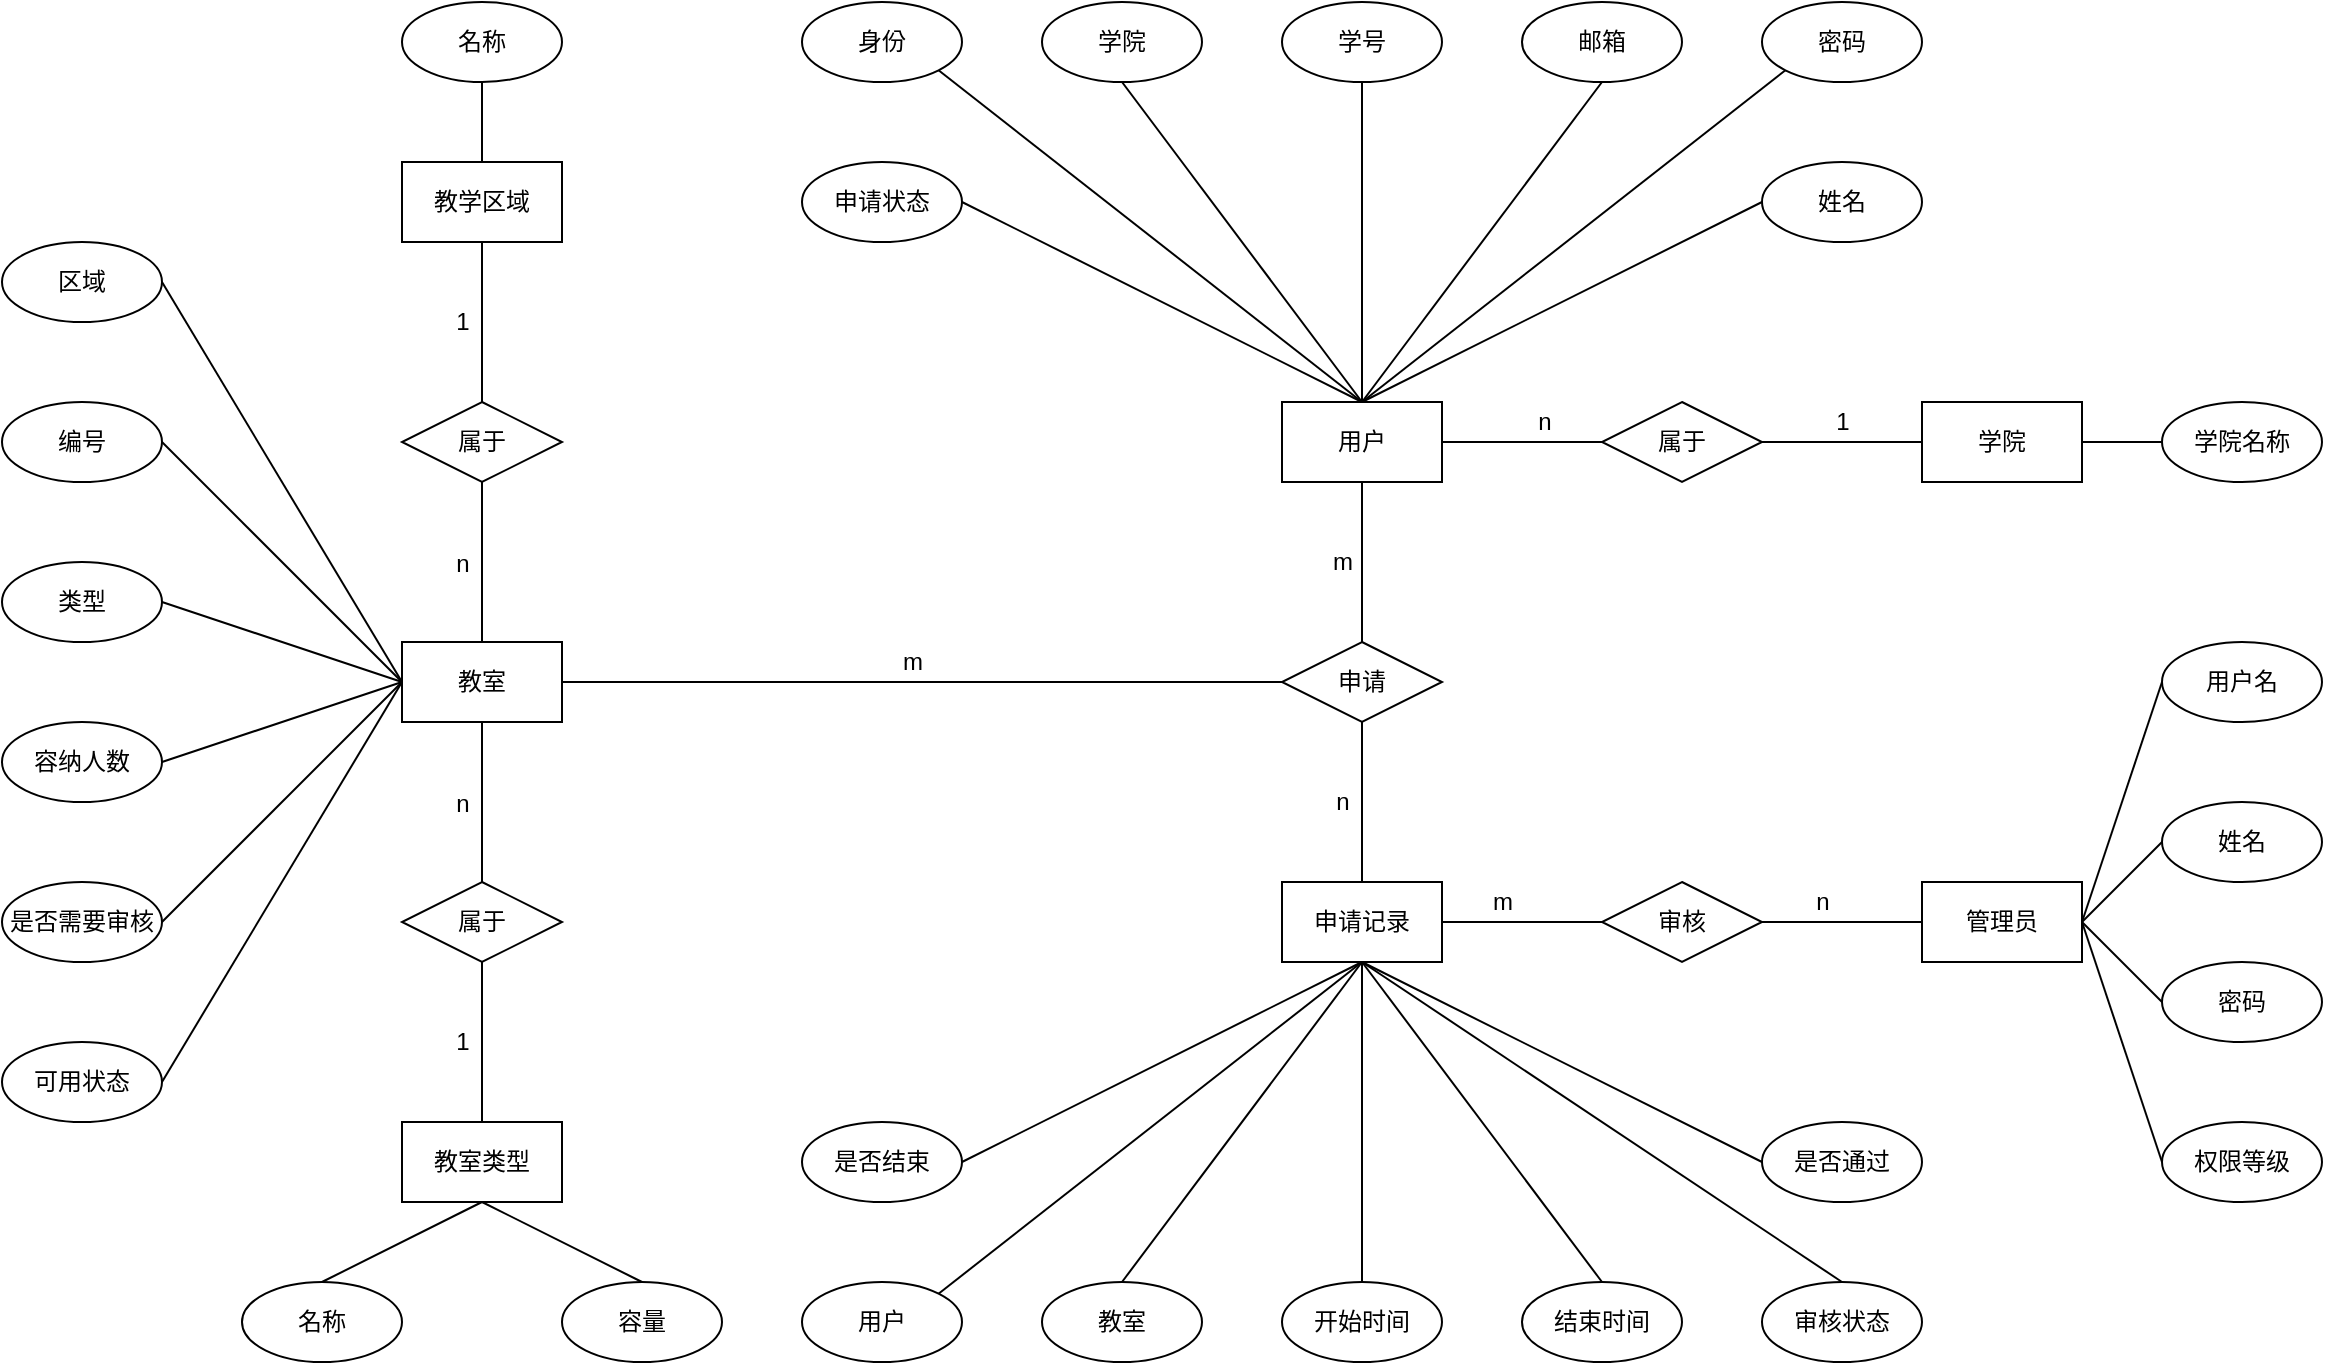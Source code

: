 <mxfile>
    <diagram id="xmIT8KfN0BGA0tuYgvDT" name="Page-1">
        <mxGraphModel dx="967" dy="720" grid="1" gridSize="10" guides="1" tooltips="1" connect="1" arrows="1" fold="1" page="1" pageScale="1" pageWidth="1240" pageHeight="760" math="0" shadow="0">
            <root>
                <mxCell id="0"/>
                <mxCell id="1" parent="0"/>
                <mxCell id="2" value="教室" style="rounded=0;whiteSpace=wrap;html=1;fontStyle=0;fontSize=12;movable=0;resizable=0;rotatable=0;deletable=0;editable=0;connectable=0;" parent="1" vertex="1">
                    <mxGeometry x="240" y="360" width="80" height="40" as="geometry"/>
                </mxCell>
                <mxCell id="3" value="用户" style="rounded=0;whiteSpace=wrap;html=1;fontStyle=0;fontSize=12;movable=0;resizable=0;rotatable=0;deletable=0;editable=0;connectable=0;" parent="1" vertex="1">
                    <mxGeometry x="680" y="240" width="80" height="40" as="geometry"/>
                </mxCell>
                <mxCell id="5" value="申请记录" style="rounded=0;whiteSpace=wrap;html=1;fontStyle=0;fontSize=12;movable=0;resizable=0;rotatable=0;deletable=0;editable=0;connectable=0;" parent="1" vertex="1">
                    <mxGeometry x="680" y="480" width="80" height="40" as="geometry"/>
                </mxCell>
                <mxCell id="6" value="教学区域" style="rounded=0;whiteSpace=wrap;html=1;fontStyle=0;fontSize=12;movable=0;resizable=0;rotatable=0;deletable=0;editable=0;connectable=0;" parent="1" vertex="1">
                    <mxGeometry x="240" y="120" width="80" height="40" as="geometry"/>
                </mxCell>
                <mxCell id="7" value="教室类型" style="rounded=0;whiteSpace=wrap;html=1;fontStyle=0;fontSize=12;movable=0;resizable=0;rotatable=0;deletable=0;editable=0;connectable=0;" parent="1" vertex="1">
                    <mxGeometry x="240" y="600" width="80" height="40" as="geometry"/>
                </mxCell>
                <mxCell id="8" value="学院" style="rounded=0;whiteSpace=wrap;html=1;fontStyle=0;fontSize=12;movable=0;resizable=0;rotatable=0;deletable=0;editable=0;connectable=0;" parent="1" vertex="1">
                    <mxGeometry x="1000" y="240" width="80" height="40" as="geometry"/>
                </mxCell>
                <mxCell id="9" value="学号" style="ellipse;whiteSpace=wrap;html=1;fontStyle=0;fontSize=12;movable=0;resizable=0;rotatable=0;deletable=0;editable=0;connectable=0;" parent="1" vertex="1">
                    <mxGeometry x="680" y="40" width="80" height="40" as="geometry"/>
                </mxCell>
                <mxCell id="11" value="邮箱" style="ellipse;whiteSpace=wrap;html=1;fontStyle=0;fontSize=12;movable=0;resizable=0;rotatable=0;deletable=0;editable=0;connectable=0;" parent="1" vertex="1">
                    <mxGeometry x="800" y="40" width="80" height="40" as="geometry"/>
                </mxCell>
                <mxCell id="12" value="密码" style="ellipse;whiteSpace=wrap;html=1;fontStyle=0;fontSize=12;movable=0;resizable=0;rotatable=0;deletable=0;editable=0;connectable=0;" parent="1" vertex="1">
                    <mxGeometry x="920" y="40" width="80" height="40" as="geometry"/>
                </mxCell>
                <mxCell id="13" value="姓名" style="ellipse;whiteSpace=wrap;html=1;fontStyle=0;fontSize=12;movable=0;resizable=0;rotatable=0;deletable=0;editable=0;connectable=0;" parent="1" vertex="1">
                    <mxGeometry x="920" y="120" width="80" height="40" as="geometry"/>
                </mxCell>
                <mxCell id="14" value="学院" style="ellipse;whiteSpace=wrap;html=1;fontStyle=0;fontSize=12;movable=0;resizable=0;rotatable=0;deletable=0;editable=0;connectable=0;" parent="1" vertex="1">
                    <mxGeometry x="560" y="40" width="80" height="40" as="geometry"/>
                </mxCell>
                <mxCell id="15" value="身份" style="ellipse;whiteSpace=wrap;html=1;fontStyle=0;fontSize=12;movable=0;resizable=0;rotatable=0;deletable=0;editable=0;connectable=0;" parent="1" vertex="1">
                    <mxGeometry x="440" y="40" width="80" height="40" as="geometry"/>
                </mxCell>
                <mxCell id="16" value="申请状态" style="ellipse;whiteSpace=wrap;html=1;fontStyle=0;fontSize=12;movable=0;resizable=0;rotatable=0;deletable=0;editable=0;connectable=0;" parent="1" vertex="1">
                    <mxGeometry x="440" y="120" width="80" height="40" as="geometry"/>
                </mxCell>
                <mxCell id="17" value="" style="endArrow=none;html=1;entryX=0.5;entryY=0;entryDx=0;entryDy=0;exitX=1;exitY=1;exitDx=0;exitDy=0;fontStyle=0;fontSize=12;movable=0;resizable=0;rotatable=0;deletable=0;editable=0;connectable=0;" parent="1" source="15" target="3" edge="1">
                    <mxGeometry width="50" height="50" relative="1" as="geometry">
                        <mxPoint x="590" y="350" as="sourcePoint"/>
                        <mxPoint x="640" y="300" as="targetPoint"/>
                    </mxGeometry>
                </mxCell>
                <mxCell id="18" value="" style="endArrow=none;html=1;entryX=0.5;entryY=0;entryDx=0;entryDy=0;exitX=0.5;exitY=1;exitDx=0;exitDy=0;fontStyle=0;fontSize=12;movable=0;resizable=0;rotatable=0;deletable=0;editable=0;connectable=0;" parent="1" source="14" target="3" edge="1">
                    <mxGeometry width="50" height="50" relative="1" as="geometry">
                        <mxPoint x="518.284" y="124.142" as="sourcePoint"/>
                        <mxPoint x="730" y="170" as="targetPoint"/>
                    </mxGeometry>
                </mxCell>
                <mxCell id="19" value="" style="endArrow=none;html=1;exitX=0.5;exitY=1;exitDx=0;exitDy=0;entryX=0.5;entryY=0;entryDx=0;entryDy=0;fontStyle=0;fontSize=12;movable=0;resizable=0;rotatable=0;deletable=0;editable=0;connectable=0;" parent="1" source="9" target="3" edge="1">
                    <mxGeometry width="50" height="50" relative="1" as="geometry">
                        <mxPoint x="610" y="130" as="sourcePoint"/>
                        <mxPoint x="790" y="220" as="targetPoint"/>
                    </mxGeometry>
                </mxCell>
                <mxCell id="20" value="" style="endArrow=none;html=1;exitX=0.5;exitY=1;exitDx=0;exitDy=0;entryX=0.5;entryY=0;entryDx=0;entryDy=0;fontStyle=0;fontSize=12;movable=0;resizable=0;rotatable=0;deletable=0;editable=0;connectable=0;" parent="1" source="11" target="3" edge="1">
                    <mxGeometry width="50" height="50" relative="1" as="geometry">
                        <mxPoint x="730" y="130" as="sourcePoint"/>
                        <mxPoint x="730" y="170" as="targetPoint"/>
                    </mxGeometry>
                </mxCell>
                <mxCell id="21" value="" style="endArrow=none;html=1;exitX=0;exitY=1;exitDx=0;exitDy=0;entryX=0.5;entryY=0;entryDx=0;entryDy=0;fontStyle=0;fontSize=12;movable=0;resizable=0;rotatable=0;deletable=0;editable=0;connectable=0;" parent="1" source="12" target="3" edge="1">
                    <mxGeometry width="50" height="50" relative="1" as="geometry">
                        <mxPoint x="850" y="130" as="sourcePoint"/>
                        <mxPoint x="720" y="160" as="targetPoint"/>
                    </mxGeometry>
                </mxCell>
                <mxCell id="22" value="" style="endArrow=none;html=1;exitX=0;exitY=0.5;exitDx=0;exitDy=0;entryX=0.5;entryY=0;entryDx=0;entryDy=0;fontStyle=0;fontSize=12;movable=0;resizable=0;rotatable=0;deletable=0;editable=0;connectable=0;" parent="1" source="13" target="3" edge="1">
                    <mxGeometry width="50" height="50" relative="1" as="geometry">
                        <mxPoint x="970" y="130" as="sourcePoint"/>
                        <mxPoint x="820" y="250" as="targetPoint"/>
                    </mxGeometry>
                </mxCell>
                <mxCell id="23" value="" style="endArrow=none;html=1;exitX=1;exitY=0.5;exitDx=0;exitDy=0;entryX=0.5;entryY=0;entryDx=0;entryDy=0;fontStyle=0;fontSize=12;movable=0;resizable=0;rotatable=0;deletable=0;editable=0;connectable=0;" parent="1" source="16" target="3" edge="1">
                    <mxGeometry width="50" height="50" relative="1" as="geometry">
                        <mxPoint x="930" y="190" as="sourcePoint"/>
                        <mxPoint x="760" y="260" as="targetPoint"/>
                    </mxGeometry>
                </mxCell>
                <mxCell id="25" value="学院名称" style="ellipse;whiteSpace=wrap;html=1;fontStyle=0;fontSize=12;movable=0;resizable=0;rotatable=0;deletable=0;editable=0;connectable=0;" parent="1" vertex="1">
                    <mxGeometry x="1120" y="240" width="80" height="40" as="geometry"/>
                </mxCell>
                <mxCell id="26" value="" style="endArrow=none;html=1;entryX=0;entryY=0.5;entryDx=0;entryDy=0;exitX=1;exitY=0.5;exitDx=0;exitDy=0;fontStyle=0;fontSize=12;movable=0;resizable=0;rotatable=0;deletable=0;editable=0;connectable=0;" parent="1" source="8" target="25" edge="1">
                    <mxGeometry width="50" height="50" relative="1" as="geometry">
                        <mxPoint x="980" y="390" as="sourcePoint"/>
                        <mxPoint x="1030" y="340" as="targetPoint"/>
                    </mxGeometry>
                </mxCell>
                <mxCell id="27" value="属于" style="rhombus;whiteSpace=wrap;html=1;fontStyle=0;fontSize=12;movable=0;resizable=0;rotatable=0;deletable=0;editable=0;connectable=0;" parent="1" vertex="1">
                    <mxGeometry x="840" y="240" width="80" height="40" as="geometry"/>
                </mxCell>
                <mxCell id="32" value="申请" style="rhombus;whiteSpace=wrap;html=1;fontStyle=0;fontSize=12;movable=0;resizable=0;rotatable=0;deletable=0;editable=0;connectable=0;" parent="1" vertex="1">
                    <mxGeometry x="680" y="360" width="80" height="40" as="geometry"/>
                </mxCell>
                <mxCell id="37" value="" style="endArrow=none;html=1;rounded=1;entryX=0;entryY=0.5;entryDx=0;entryDy=0;exitX=1;exitY=0.5;exitDx=0;exitDy=0;fontStyle=0;fontSize=12;movable=0;resizable=0;rotatable=0;deletable=0;editable=0;connectable=0;" parent="1" source="3" target="27" edge="1">
                    <mxGeometry width="50" height="50" relative="1" as="geometry">
                        <mxPoint x="770" y="390" as="sourcePoint"/>
                        <mxPoint x="820" y="340" as="targetPoint"/>
                    </mxGeometry>
                </mxCell>
                <mxCell id="39" value="n" style="edgeLabel;html=1;align=center;verticalAlign=middle;resizable=0;points=[];fontStyle=0;fontSize=12;movable=0;rotatable=0;deletable=0;editable=0;connectable=0;" parent="37" vertex="1" connectable="0">
                    <mxGeometry x="0.258" y="-4" relative="1" as="geometry">
                        <mxPoint y="-14" as="offset"/>
                    </mxGeometry>
                </mxCell>
                <mxCell id="38" value="1" style="endArrow=none;html=1;rounded=1;exitX=1;exitY=0.5;exitDx=0;exitDy=0;entryX=0;entryY=0.5;entryDx=0;entryDy=0;fontStyle=0;fontSize=12;movable=0;resizable=0;rotatable=0;deletable=0;editable=0;connectable=0;" parent="1" source="27" target="8" edge="1">
                    <mxGeometry y="10" width="50" height="50" relative="1" as="geometry">
                        <mxPoint x="940" y="290" as="sourcePoint"/>
                        <mxPoint x="990" y="270" as="targetPoint"/>
                        <mxPoint as="offset"/>
                    </mxGeometry>
                </mxCell>
                <mxCell id="40" value="" style="endArrow=none;html=1;rounded=1;entryX=0.5;entryY=0;entryDx=0;entryDy=0;exitX=0.5;exitY=1;exitDx=0;exitDy=0;fontStyle=0;fontSize=12;movable=0;resizable=0;rotatable=0;deletable=0;editable=0;connectable=0;" parent="1" source="32" target="5" edge="1">
                    <mxGeometry width="50" height="50" relative="1" as="geometry">
                        <mxPoint x="770" y="270" as="sourcePoint"/>
                        <mxPoint x="850" y="270" as="targetPoint"/>
                    </mxGeometry>
                </mxCell>
                <mxCell id="41" value="n" style="edgeLabel;html=1;align=center;verticalAlign=middle;resizable=0;points=[];fontStyle=0;fontSize=12;movable=0;rotatable=0;deletable=0;editable=0;connectable=0;" parent="40" vertex="1" connectable="0">
                    <mxGeometry x="0.258" y="-4" relative="1" as="geometry">
                        <mxPoint x="-6" y="-11" as="offset"/>
                    </mxGeometry>
                </mxCell>
                <mxCell id="42" value="" style="endArrow=none;html=1;rounded=1;exitX=0.5;exitY=1;exitDx=0;exitDy=0;entryX=0.5;entryY=0;entryDx=0;entryDy=0;fontStyle=0;fontSize=12;movable=0;resizable=0;rotatable=0;deletable=0;editable=0;connectable=0;" parent="1" source="3" target="32" edge="1">
                    <mxGeometry width="50" height="50" relative="1" as="geometry">
                        <mxPoint x="730" y="410" as="sourcePoint"/>
                        <mxPoint x="720" y="350" as="targetPoint"/>
                    </mxGeometry>
                </mxCell>
                <mxCell id="43" value="m" style="edgeLabel;html=1;align=center;verticalAlign=middle;resizable=0;points=[];fontStyle=0;fontSize=12;movable=0;rotatable=0;deletable=0;editable=0;connectable=0;" parent="42" vertex="1" connectable="0">
                    <mxGeometry x="0.258" y="-4" relative="1" as="geometry">
                        <mxPoint x="-6" y="-11" as="offset"/>
                    </mxGeometry>
                </mxCell>
                <mxCell id="44" value="开始时间" style="ellipse;whiteSpace=wrap;html=1;fontStyle=0;fontSize=12;movable=0;resizable=0;rotatable=0;deletable=0;editable=0;connectable=0;" parent="1" vertex="1">
                    <mxGeometry x="680" y="680" width="80" height="40" as="geometry"/>
                </mxCell>
                <mxCell id="45" value="结束时间" style="ellipse;whiteSpace=wrap;html=1;fontStyle=0;fontSize=12;movable=0;resizable=0;rotatable=0;deletable=0;editable=0;connectable=0;" parent="1" vertex="1">
                    <mxGeometry x="800" y="680" width="80" height="40" as="geometry"/>
                </mxCell>
                <mxCell id="46" value="审核状态" style="ellipse;whiteSpace=wrap;html=1;fontStyle=0;fontSize=12;movable=0;resizable=0;rotatable=0;deletable=0;editable=0;connectable=0;" parent="1" vertex="1">
                    <mxGeometry x="920" y="680" width="80" height="40" as="geometry"/>
                </mxCell>
                <mxCell id="47" value="教室" style="ellipse;whiteSpace=wrap;html=1;fontStyle=0;fontSize=12;movable=0;resizable=0;rotatable=0;deletable=0;editable=0;connectable=0;" parent="1" vertex="1">
                    <mxGeometry x="560" y="680" width="80" height="40" as="geometry"/>
                </mxCell>
                <mxCell id="48" value="用户" style="ellipse;whiteSpace=wrap;html=1;fontStyle=0;fontSize=12;movable=0;resizable=0;rotatable=0;deletable=0;editable=0;connectable=0;" parent="1" vertex="1">
                    <mxGeometry x="440" y="680" width="80" height="40" as="geometry"/>
                </mxCell>
                <mxCell id="49" value="是否通过" style="ellipse;whiteSpace=wrap;html=1;fontStyle=0;fontSize=12;movable=0;resizable=0;rotatable=0;deletable=0;editable=0;connectable=0;" parent="1" vertex="1">
                    <mxGeometry x="920" y="600" width="80" height="40" as="geometry"/>
                </mxCell>
                <mxCell id="50" value="是否结束" style="ellipse;whiteSpace=wrap;html=1;fontStyle=0;fontSize=12;movable=0;resizable=0;rotatable=0;deletable=0;editable=0;connectable=0;" parent="1" vertex="1">
                    <mxGeometry x="440" y="600" width="80" height="40" as="geometry"/>
                </mxCell>
                <mxCell id="51" value="" style="endArrow=none;html=1;entryX=0.5;entryY=1;entryDx=0;entryDy=0;exitX=1;exitY=0.5;exitDx=0;exitDy=0;fontStyle=0;fontSize=12;movable=0;resizable=0;rotatable=0;deletable=0;editable=0;connectable=0;" parent="1" source="50" target="5" edge="1">
                    <mxGeometry width="50" height="50" relative="1" as="geometry">
                        <mxPoint x="570" y="490" as="sourcePoint"/>
                        <mxPoint x="730" y="250" as="targetPoint"/>
                    </mxGeometry>
                </mxCell>
                <mxCell id="52" value="" style="endArrow=none;html=1;exitX=1;exitY=0;exitDx=0;exitDy=0;entryX=0.5;entryY=1;entryDx=0;entryDy=0;fontStyle=0;fontSize=12;movable=0;resizable=0;rotatable=0;deletable=0;editable=0;connectable=0;" parent="1" source="48" target="5" edge="1">
                    <mxGeometry width="50" height="50" relative="1" as="geometry">
                        <mxPoint x="530" y="590" as="sourcePoint"/>
                        <mxPoint x="730" y="530" as="targetPoint"/>
                    </mxGeometry>
                </mxCell>
                <mxCell id="53" value="" style="endArrow=none;html=1;exitX=0.5;exitY=0;exitDx=0;exitDy=0;fontStyle=0;fontSize=12;movable=0;resizable=0;rotatable=0;deletable=0;editable=0;connectable=0;" parent="1" source="47" edge="1">
                    <mxGeometry width="50" height="50" relative="1" as="geometry">
                        <mxPoint x="518.284" y="655.858" as="sourcePoint"/>
                        <mxPoint x="720" y="520" as="targetPoint"/>
                    </mxGeometry>
                </mxCell>
                <mxCell id="54" value="" style="endArrow=none;html=1;entryX=0.5;entryY=1;entryDx=0;entryDy=0;fontStyle=0;fontSize=12;movable=0;resizable=0;rotatable=0;deletable=0;editable=0;connectable=0;" parent="1" source="44" target="5" edge="1">
                    <mxGeometry width="50" height="50" relative="1" as="geometry">
                        <mxPoint x="610" y="650" as="sourcePoint"/>
                        <mxPoint x="730" y="530" as="targetPoint"/>
                    </mxGeometry>
                </mxCell>
                <mxCell id="55" value="" style="endArrow=none;html=1;entryX=0.5;entryY=1;entryDx=0;entryDy=0;exitX=0.5;exitY=0;exitDx=0;exitDy=0;fontStyle=0;fontSize=12;movable=0;resizable=0;rotatable=0;deletable=0;editable=0;connectable=0;" parent="1" source="45" target="5" edge="1">
                    <mxGeometry width="50" height="50" relative="1" as="geometry">
                        <mxPoint x="730" y="650" as="sourcePoint"/>
                        <mxPoint x="730" y="530" as="targetPoint"/>
                    </mxGeometry>
                </mxCell>
                <mxCell id="56" value="" style="endArrow=none;html=1;exitX=0.5;exitY=0;exitDx=0;exitDy=0;entryX=0.5;entryY=1;entryDx=0;entryDy=0;fontStyle=0;fontSize=12;movable=0;resizable=0;rotatable=0;deletable=0;editable=0;connectable=0;" parent="1" source="46" target="5" edge="1">
                    <mxGeometry width="50" height="50" relative="1" as="geometry">
                        <mxPoint x="850" y="650" as="sourcePoint"/>
                        <mxPoint x="810" y="560" as="targetPoint"/>
                    </mxGeometry>
                </mxCell>
                <mxCell id="57" value="" style="endArrow=none;html=1;exitX=0;exitY=0.5;exitDx=0;exitDy=0;entryX=0.5;entryY=1;entryDx=0;entryDy=0;fontStyle=0;fontSize=12;movable=0;resizable=0;rotatable=0;deletable=0;editable=0;connectable=0;" parent="1" source="49" target="5" edge="1">
                    <mxGeometry width="50" height="50" relative="1" as="geometry">
                        <mxPoint x="970" y="650" as="sourcePoint"/>
                        <mxPoint x="840" y="530" as="targetPoint"/>
                    </mxGeometry>
                </mxCell>
                <mxCell id="58" value="" style="endArrow=none;html=1;rounded=1;exitX=1;exitY=0.5;exitDx=0;exitDy=0;entryX=0;entryY=0.5;entryDx=0;entryDy=0;fontStyle=0;fontSize=12;movable=0;resizable=0;rotatable=0;deletable=0;editable=0;connectable=0;" parent="1" source="2" target="32" edge="1">
                    <mxGeometry width="50" height="50" relative="1" as="geometry">
                        <mxPoint x="730" y="290" as="sourcePoint"/>
                        <mxPoint x="730" y="370" as="targetPoint"/>
                    </mxGeometry>
                </mxCell>
                <mxCell id="59" value="m" style="edgeLabel;html=1;align=center;verticalAlign=middle;resizable=0;points=[];fontStyle=0;fontSize=12;movable=0;rotatable=0;deletable=0;editable=0;connectable=0;" parent="58" vertex="1" connectable="0">
                    <mxGeometry x="0.258" y="-4" relative="1" as="geometry">
                        <mxPoint x="-52" y="-14" as="offset"/>
                    </mxGeometry>
                </mxCell>
                <mxCell id="60" value="区域" style="ellipse;whiteSpace=wrap;html=1;fontStyle=0;fontSize=12;movable=0;resizable=0;rotatable=0;deletable=0;editable=0;connectable=0;" parent="1" vertex="1">
                    <mxGeometry x="40" y="160" width="80" height="40" as="geometry"/>
                </mxCell>
                <mxCell id="61" value="编号" style="ellipse;whiteSpace=wrap;html=1;fontStyle=0;fontSize=12;movable=0;resizable=0;rotatable=0;deletable=0;editable=0;connectable=0;" parent="1" vertex="1">
                    <mxGeometry x="40" y="240" width="80" height="40" as="geometry"/>
                </mxCell>
                <mxCell id="62" value="类型" style="ellipse;whiteSpace=wrap;html=1;fontStyle=0;fontSize=12;movable=0;resizable=0;rotatable=0;deletable=0;editable=0;connectable=0;" parent="1" vertex="1">
                    <mxGeometry x="40" y="320" width="80" height="40" as="geometry"/>
                </mxCell>
                <mxCell id="63" value="容纳人数" style="ellipse;whiteSpace=wrap;html=1;fontStyle=0;fontSize=12;movable=0;resizable=0;rotatable=0;deletable=0;editable=0;connectable=0;" parent="1" vertex="1">
                    <mxGeometry x="40" y="400" width="80" height="40" as="geometry"/>
                </mxCell>
                <mxCell id="64" value="是否需要审核" style="ellipse;whiteSpace=wrap;html=1;fontStyle=0;fontSize=12;movable=0;resizable=0;rotatable=0;deletable=0;editable=0;connectable=0;" parent="1" vertex="1">
                    <mxGeometry x="40" y="480" width="80" height="40" as="geometry"/>
                </mxCell>
                <mxCell id="65" value="可用状态" style="ellipse;whiteSpace=wrap;html=1;fontStyle=0;fontSize=12;movable=0;resizable=0;rotatable=0;deletable=0;editable=0;connectable=0;" parent="1" vertex="1">
                    <mxGeometry x="40" y="560" width="80" height="40" as="geometry"/>
                </mxCell>
                <mxCell id="66" value="" style="endArrow=none;html=1;entryX=0;entryY=0.5;entryDx=0;entryDy=0;exitX=1;exitY=0.5;exitDx=0;exitDy=0;fontStyle=0;fontSize=12;movable=0;resizable=0;rotatable=0;deletable=0;editable=0;connectable=0;" parent="1" source="65" target="2" edge="1">
                    <mxGeometry width="50" height="50" relative="1" as="geometry">
                        <mxPoint x="570" y="590" as="sourcePoint"/>
                        <mxPoint x="770" y="530" as="targetPoint"/>
                    </mxGeometry>
                </mxCell>
                <mxCell id="67" value="" style="endArrow=none;html=1;entryX=0;entryY=0.5;entryDx=0;entryDy=0;exitX=1;exitY=0.5;exitDx=0;exitDy=0;fontStyle=0;fontSize=12;movable=0;resizable=0;rotatable=0;deletable=0;editable=0;connectable=0;" parent="1" source="64" target="2" edge="1">
                    <mxGeometry width="50" height="50" relative="1" as="geometry">
                        <mxPoint x="250" y="590" as="sourcePoint"/>
                        <mxPoint x="410" y="390" as="targetPoint"/>
                    </mxGeometry>
                </mxCell>
                <mxCell id="68" value="" style="endArrow=none;html=1;exitX=1;exitY=0.5;exitDx=0;exitDy=0;entryX=0;entryY=0.5;entryDx=0;entryDy=0;fontStyle=0;fontSize=12;movable=0;resizable=0;rotatable=0;deletable=0;editable=0;connectable=0;" parent="1" source="63" target="2" edge="1">
                    <mxGeometry width="50" height="50" relative="1" as="geometry">
                        <mxPoint x="250" y="510" as="sourcePoint"/>
                        <mxPoint x="350" y="310" as="targetPoint"/>
                    </mxGeometry>
                </mxCell>
                <mxCell id="69" value="" style="endArrow=none;html=1;exitX=1;exitY=0.5;exitDx=0;exitDy=0;entryX=0;entryY=0.5;entryDx=0;entryDy=0;fontStyle=0;fontSize=12;movable=0;resizable=0;rotatable=0;deletable=0;editable=0;connectable=0;" parent="1" source="62" target="2" edge="1">
                    <mxGeometry width="50" height="50" relative="1" as="geometry">
                        <mxPoint x="250" y="430" as="sourcePoint"/>
                        <mxPoint x="410" y="310" as="targetPoint"/>
                    </mxGeometry>
                </mxCell>
                <mxCell id="70" value="" style="endArrow=none;html=1;exitX=1;exitY=0.5;exitDx=0;exitDy=0;entryX=0;entryY=0.5;entryDx=0;entryDy=0;fontStyle=0;fontSize=12;movable=0;resizable=0;rotatable=0;deletable=0;editable=0;connectable=0;" parent="1" source="61" target="2" edge="1">
                    <mxGeometry width="50" height="50" relative="1" as="geometry">
                        <mxPoint x="250" y="350" as="sourcePoint"/>
                        <mxPoint x="410" y="390" as="targetPoint"/>
                    </mxGeometry>
                </mxCell>
                <mxCell id="71" value="" style="endArrow=none;html=1;exitX=1;exitY=0.5;exitDx=0;exitDy=0;entryX=0;entryY=0.5;entryDx=0;entryDy=0;fontStyle=0;fontSize=12;movable=0;resizable=0;rotatable=0;deletable=0;editable=0;connectable=0;" parent="1" source="60" target="2" edge="1">
                    <mxGeometry width="50" height="50" relative="1" as="geometry">
                        <mxPoint x="250" y="270" as="sourcePoint"/>
                        <mxPoint x="400" y="330" as="targetPoint"/>
                    </mxGeometry>
                </mxCell>
                <mxCell id="73" value="属于" style="rhombus;whiteSpace=wrap;html=1;fontStyle=0;fontSize=12;movable=0;resizable=0;rotatable=0;deletable=0;editable=0;connectable=0;" parent="1" vertex="1">
                    <mxGeometry x="240" y="480" width="80" height="40" as="geometry"/>
                </mxCell>
                <mxCell id="74" value="属于" style="rhombus;whiteSpace=wrap;html=1;fontStyle=0;fontSize=12;movable=0;resizable=0;rotatable=0;deletable=0;editable=0;connectable=0;" parent="1" vertex="1">
                    <mxGeometry x="240" y="240" width="80" height="40" as="geometry"/>
                </mxCell>
                <mxCell id="75" value="" style="endArrow=none;html=1;rounded=1;entryX=0.5;entryY=1;entryDx=0;entryDy=0;exitX=0.5;exitY=0;exitDx=0;exitDy=0;fontStyle=0;fontSize=12;movable=0;resizable=0;rotatable=0;deletable=0;editable=0;connectable=0;" parent="1" source="2" target="74" edge="1">
                    <mxGeometry width="50" height="50" relative="1" as="geometry">
                        <mxPoint x="810" y="270" as="sourcePoint"/>
                        <mxPoint x="970" y="270" as="targetPoint"/>
                    </mxGeometry>
                </mxCell>
                <mxCell id="76" value="n" style="edgeLabel;html=1;align=center;verticalAlign=middle;resizable=0;points=[];fontStyle=0;fontSize=12;movable=0;rotatable=0;deletable=0;editable=0;connectable=0;" parent="75" vertex="1" connectable="0">
                    <mxGeometry x="0.258" y="-4" relative="1" as="geometry">
                        <mxPoint x="-14" y="11" as="offset"/>
                    </mxGeometry>
                </mxCell>
                <mxCell id="77" value="1" style="endArrow=none;html=1;rounded=1;exitX=0.5;exitY=0;exitDx=0;exitDy=0;entryX=0.5;entryY=1;entryDx=0;entryDy=0;fontStyle=0;fontSize=12;movable=0;resizable=0;rotatable=0;deletable=0;editable=0;connectable=0;" parent="1" source="74" target="6" edge="1">
                    <mxGeometry y="10" width="50" height="50" relative="1" as="geometry">
                        <mxPoint x="1050" y="270" as="sourcePoint"/>
                        <mxPoint x="540" y="230" as="targetPoint"/>
                        <mxPoint as="offset"/>
                    </mxGeometry>
                </mxCell>
                <mxCell id="78" value="" style="endArrow=none;html=1;rounded=1;entryX=0.5;entryY=1;entryDx=0;entryDy=0;exitX=0.5;exitY=0;exitDx=0;exitDy=0;fontStyle=0;fontSize=12;movable=0;resizable=0;rotatable=0;deletable=0;editable=0;connectable=0;" parent="1" source="73" target="2" edge="1">
                    <mxGeometry width="50" height="50" relative="1" as="geometry">
                        <mxPoint x="340" y="480" as="sourcePoint"/>
                        <mxPoint x="318.67" y="510" as="targetPoint"/>
                    </mxGeometry>
                </mxCell>
                <mxCell id="79" value="n" style="edgeLabel;html=1;align=center;verticalAlign=middle;resizable=0;points=[];fontStyle=0;fontSize=12;movable=0;rotatable=0;deletable=0;editable=0;connectable=0;" parent="78" vertex="1" connectable="0">
                    <mxGeometry x="0.258" y="-4" relative="1" as="geometry">
                        <mxPoint x="-14" y="11" as="offset"/>
                    </mxGeometry>
                </mxCell>
                <mxCell id="80" value="1" style="endArrow=none;html=1;rounded=1;exitX=0.5;exitY=1;exitDx=0;exitDy=0;entryX=0.5;entryY=0;entryDx=0;entryDy=0;fontStyle=0;fontSize=12;movable=0;resizable=0;rotatable=0;deletable=0;editable=0;connectable=0;" parent="1" source="73" target="7" edge="1">
                    <mxGeometry y="-10" width="50" height="50" relative="1" as="geometry">
                        <mxPoint x="290" y="250" as="sourcePoint"/>
                        <mxPoint x="400" y="500" as="targetPoint"/>
                        <mxPoint as="offset"/>
                    </mxGeometry>
                </mxCell>
                <mxCell id="82" value="容量" style="ellipse;whiteSpace=wrap;html=1;fontStyle=0;fontSize=12;movable=0;resizable=0;rotatable=0;deletable=0;editable=0;connectable=0;" parent="1" vertex="1">
                    <mxGeometry x="320" y="680" width="80" height="40" as="geometry"/>
                </mxCell>
                <mxCell id="83" value="名称" style="ellipse;whiteSpace=wrap;html=1;fontStyle=0;fontSize=12;movable=0;resizable=0;rotatable=0;deletable=0;editable=0;connectable=0;" parent="1" vertex="1">
                    <mxGeometry x="160" y="680" width="80" height="40" as="geometry"/>
                </mxCell>
                <mxCell id="84" value="名称" style="ellipse;whiteSpace=wrap;html=1;fontStyle=0;fontSize=12;movable=0;resizable=0;rotatable=0;deletable=0;editable=0;connectable=0;" parent="1" vertex="1">
                    <mxGeometry x="240" y="40" width="80" height="40" as="geometry"/>
                </mxCell>
                <mxCell id="85" value="" style="endArrow=none;html=1;exitX=0.5;exitY=1;exitDx=0;exitDy=0;entryX=0.5;entryY=0;entryDx=0;entryDy=0;fontStyle=0;fontSize=12;movable=0;resizable=0;rotatable=0;deletable=0;editable=0;connectable=0;" parent="1" source="84" target="6" edge="1">
                    <mxGeometry width="50" height="50" relative="1" as="geometry">
                        <mxPoint x="130" y="190" as="sourcePoint"/>
                        <mxPoint x="250" y="390" as="targetPoint"/>
                    </mxGeometry>
                </mxCell>
                <mxCell id="86" value="" style="endArrow=none;html=1;exitX=0.5;exitY=1;exitDx=0;exitDy=0;entryX=0.5;entryY=0;entryDx=0;entryDy=0;fontStyle=0;fontSize=12;movable=0;resizable=0;rotatable=0;deletable=0;editable=0;connectable=0;" parent="1" source="7" target="83" edge="1">
                    <mxGeometry width="50" height="50" relative="1" as="geometry">
                        <mxPoint x="290" y="10" as="sourcePoint"/>
                        <mxPoint x="290" y="130" as="targetPoint"/>
                    </mxGeometry>
                </mxCell>
                <mxCell id="87" value="" style="endArrow=none;html=1;exitX=0.5;exitY=1;exitDx=0;exitDy=0;entryX=0.5;entryY=0;entryDx=0;entryDy=0;fontStyle=0;fontSize=12;movable=0;resizable=0;rotatable=0;deletable=0;editable=0;connectable=0;" parent="1" source="7" edge="1">
                    <mxGeometry width="50" height="50" relative="1" as="geometry">
                        <mxPoint x="290" y="650" as="sourcePoint"/>
                        <mxPoint x="360" y="680" as="targetPoint"/>
                    </mxGeometry>
                </mxCell>
                <mxCell id="88" value="审核" style="rhombus;whiteSpace=wrap;html=1;fontStyle=0;fontSize=12;movable=0;resizable=0;rotatable=0;deletable=0;editable=0;connectable=0;" parent="1" vertex="1">
                    <mxGeometry x="840" y="480" width="80" height="40" as="geometry"/>
                </mxCell>
                <mxCell id="89" value="" style="endArrow=none;html=1;rounded=1;exitX=1;exitY=0.5;exitDx=0;exitDy=0;fontStyle=0;fontSize=12;movable=0;resizable=0;rotatable=0;deletable=0;editable=0;connectable=0;entryX=0;entryY=0.5;entryDx=0;entryDy=0;" parent="1" source="88" target="114" edge="1">
                    <mxGeometry width="50" height="50" relative="1" as="geometry">
                        <mxPoint x="770" y="270" as="sourcePoint"/>
                        <mxPoint x="990" y="510" as="targetPoint"/>
                    </mxGeometry>
                </mxCell>
                <mxCell id="90" value="n" style="edgeLabel;html=1;align=center;verticalAlign=middle;resizable=0;points=[];fontStyle=0;fontSize=12;movable=0;rotatable=0;deletable=0;editable=0;connectable=0;" parent="89" vertex="1" connectable="0">
                    <mxGeometry x="0.258" y="-4" relative="1" as="geometry">
                        <mxPoint x="-21" y="-14" as="offset"/>
                    </mxGeometry>
                </mxCell>
                <mxCell id="91" value="" style="endArrow=none;html=1;rounded=1;entryX=0;entryY=0.5;entryDx=0;entryDy=0;exitX=1;exitY=0.5;exitDx=0;exitDy=0;fontStyle=0;fontSize=12;movable=0;resizable=0;rotatable=0;deletable=0;editable=0;connectable=0;" parent="1" source="5" target="88" edge="1">
                    <mxGeometry width="50" height="50" relative="1" as="geometry">
                        <mxPoint x="1010" y="510" as="sourcePoint"/>
                        <mxPoint x="1170" y="510" as="targetPoint"/>
                    </mxGeometry>
                </mxCell>
                <mxCell id="92" value="m" style="edgeLabel;html=1;align=center;verticalAlign=middle;resizable=0;points=[];fontStyle=0;fontSize=12;movable=0;rotatable=0;deletable=0;editable=0;connectable=0;" parent="91" vertex="1" connectable="0">
                    <mxGeometry x="0.258" y="-4" relative="1" as="geometry">
                        <mxPoint x="-21" y="-14" as="offset"/>
                    </mxGeometry>
                </mxCell>
                <mxCell id="93" value="用户名" style="ellipse;whiteSpace=wrap;html=1;fontStyle=0;fontSize=12;movable=0;resizable=0;rotatable=0;deletable=0;editable=0;connectable=0;" parent="1" vertex="1">
                    <mxGeometry x="1120" y="360" width="80" height="40" as="geometry"/>
                </mxCell>
                <mxCell id="94" value="姓名" style="ellipse;whiteSpace=wrap;html=1;fontStyle=0;fontSize=12;movable=0;resizable=0;rotatable=0;deletable=0;editable=0;connectable=0;" parent="1" vertex="1">
                    <mxGeometry x="1120" y="440" width="80" height="40" as="geometry"/>
                </mxCell>
                <mxCell id="95" value="密码" style="ellipse;whiteSpace=wrap;html=1;fontStyle=0;fontSize=12;movable=0;resizable=0;rotatable=0;deletable=0;editable=0;connectable=0;" parent="1" vertex="1">
                    <mxGeometry x="1120" y="520" width="80" height="40" as="geometry"/>
                </mxCell>
                <mxCell id="96" value="权限等级" style="ellipse;whiteSpace=wrap;html=1;fontStyle=0;fontSize=12;movable=0;resizable=0;rotatable=0;deletable=0;editable=0;connectable=0;" parent="1" vertex="1">
                    <mxGeometry x="1120" y="600" width="80" height="40" as="geometry"/>
                </mxCell>
                <mxCell id="97" value="" style="endArrow=none;html=1;entryX=0;entryY=0.5;entryDx=0;entryDy=0;fontStyle=0;fontSize=12;movable=0;resizable=0;rotatable=0;deletable=0;editable=0;connectable=0;exitX=1;exitY=0.5;exitDx=0;exitDy=0;" parent="1" source="114" target="93" edge="1">
                    <mxGeometry width="50" height="50" relative="1" as="geometry">
                        <mxPoint x="1080" y="500" as="sourcePoint"/>
                        <mxPoint x="1210" y="270" as="targetPoint"/>
                    </mxGeometry>
                </mxCell>
                <mxCell id="98" value="" style="endArrow=none;html=1;entryX=0;entryY=0.5;entryDx=0;entryDy=0;exitX=1;exitY=0.5;exitDx=0;exitDy=0;fontStyle=0;fontSize=12;movable=0;resizable=0;rotatable=0;deletable=0;editable=0;connectable=0;" parent="1" source="114" target="94" edge="1">
                    <mxGeometry width="50" height="50" relative="1" as="geometry">
                        <mxPoint x="1080" y="500" as="sourcePoint"/>
                        <mxPoint x="1210" y="390" as="targetPoint"/>
                    </mxGeometry>
                </mxCell>
                <mxCell id="99" value="" style="endArrow=none;html=1;entryX=0;entryY=0.5;entryDx=0;entryDy=0;exitX=1;exitY=0.5;exitDx=0;exitDy=0;fontStyle=0;fontSize=12;movable=0;resizable=0;rotatable=0;deletable=0;editable=0;connectable=0;" parent="1" source="114" target="95" edge="1">
                    <mxGeometry width="50" height="50" relative="1" as="geometry">
                        <mxPoint x="1080" y="500" as="sourcePoint"/>
                        <mxPoint x="1210" y="470" as="targetPoint"/>
                    </mxGeometry>
                </mxCell>
                <mxCell id="100" value="" style="endArrow=none;html=1;entryX=0;entryY=0.5;entryDx=0;entryDy=0;exitX=1;exitY=0.5;exitDx=0;exitDy=0;fontStyle=0;fontSize=12;movable=0;resizable=0;rotatable=0;deletable=0;editable=0;connectable=0;" parent="1" source="114" target="96" edge="1">
                    <mxGeometry width="50" height="50" relative="1" as="geometry">
                        <mxPoint x="1080" y="500" as="sourcePoint"/>
                        <mxPoint x="1210" y="550" as="targetPoint"/>
                    </mxGeometry>
                </mxCell>
                <mxCell id="114" value="管理员" style="rounded=0;whiteSpace=wrap;html=1;fontStyle=0;fontSize=12;movable=0;resizable=0;rotatable=0;deletable=0;editable=0;connectable=0;" parent="1" vertex="1">
                    <mxGeometry x="1000" y="480" width="80" height="40" as="geometry"/>
                </mxCell>
            </root>
        </mxGraphModel>
    </diagram>
</mxfile>
